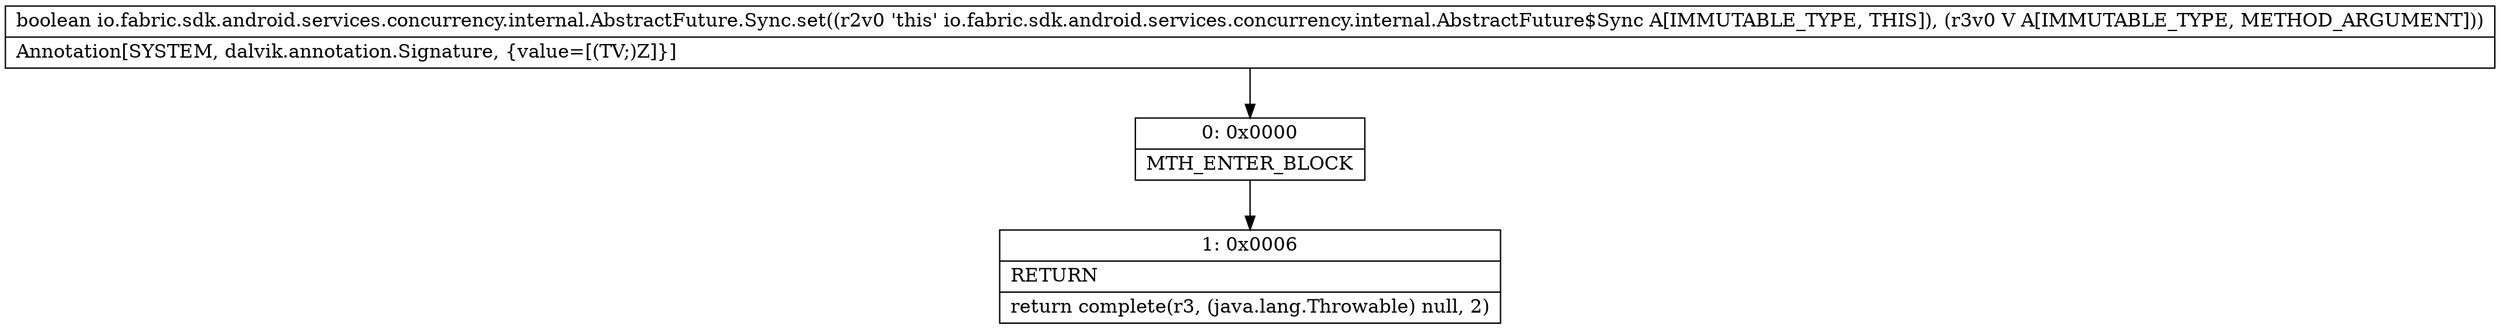 digraph "CFG forio.fabric.sdk.android.services.concurrency.internal.AbstractFuture.Sync.set(Ljava\/lang\/Object;)Z" {
Node_0 [shape=record,label="{0\:\ 0x0000|MTH_ENTER_BLOCK\l}"];
Node_1 [shape=record,label="{1\:\ 0x0006|RETURN\l|return complete(r3, (java.lang.Throwable) null, 2)\l}"];
MethodNode[shape=record,label="{boolean io.fabric.sdk.android.services.concurrency.internal.AbstractFuture.Sync.set((r2v0 'this' io.fabric.sdk.android.services.concurrency.internal.AbstractFuture$Sync A[IMMUTABLE_TYPE, THIS]), (r3v0 V A[IMMUTABLE_TYPE, METHOD_ARGUMENT]))  | Annotation[SYSTEM, dalvik.annotation.Signature, \{value=[(TV;)Z]\}]\l}"];
MethodNode -> Node_0;
Node_0 -> Node_1;
}

